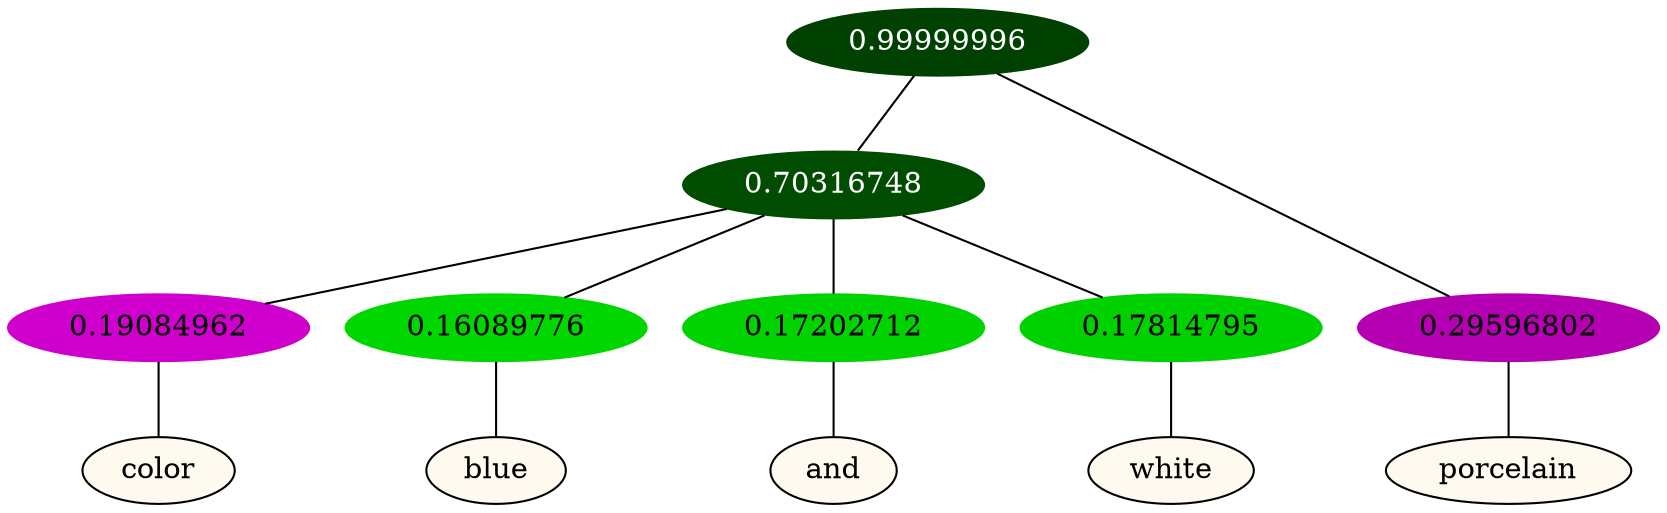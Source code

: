 graph {
	node [format=png height=0.15 nodesep=0.001 ordering=out overlap=prism overlap_scaling=0.01 ranksep=0.001 ratio=0.2 style=filled width=0.15]
	{
		rank=same
		a_w_3 [label=color color=black fillcolor=floralwhite style="filled,solid"]
		a_w_4 [label=blue color=black fillcolor=floralwhite style="filled,solid"]
		a_w_5 [label=and color=black fillcolor=floralwhite style="filled,solid"]
		a_w_6 [label=white color=black fillcolor=floralwhite style="filled,solid"]
		a_w_2 [label=porcelain color=black fillcolor=floralwhite style="filled,solid"]
	}
	a_n_3 -- a_w_3
	a_n_4 -- a_w_4
	a_n_5 -- a_w_5
	a_n_6 -- a_w_6
	a_n_2 -- a_w_2
	{
		rank=same
		a_n_3 [label=0.19084962 color="0.835 1.000 0.809" fontcolor=black]
		a_n_4 [label=0.16089776 color="0.334 1.000 0.839" fontcolor=black]
		a_n_5 [label=0.17202712 color="0.334 1.000 0.828" fontcolor=black]
		a_n_6 [label=0.17814795 color="0.334 1.000 0.822" fontcolor=black]
		a_n_2 [label=0.29596802 color="0.835 1.000 0.704" fontcolor=black]
	}
	a_n_0 [label=0.99999996 color="0.334 1.000 0.250" fontcolor=grey99]
	a_n_1 [label=0.70316748 color="0.334 1.000 0.297" fontcolor=grey99]
	a_n_0 -- a_n_1
	a_n_0 -- a_n_2
	a_n_1 -- a_n_3
	a_n_1 -- a_n_4
	a_n_1 -- a_n_5
	a_n_1 -- a_n_6
}
